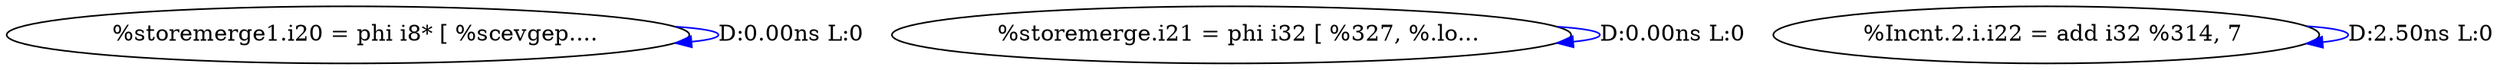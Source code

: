 digraph {
Node0x3083c00[label="  %storemerge1.i20 = phi i8* [ %scevgep...."];
Node0x3083c00 -> Node0x3083c00[label="D:0.00ns L:0",color=blue];
Node0x3083ce0[label="  %storemerge.i21 = phi i32 [ %327, %.lo..."];
Node0x3083ce0 -> Node0x3083ce0[label="D:0.00ns L:0",color=blue];
Node0x3083ea0[label="  %Incnt.2.i.i22 = add i32 %314, 7"];
Node0x3083ea0 -> Node0x3083ea0[label="D:2.50ns L:0",color=blue];
}
